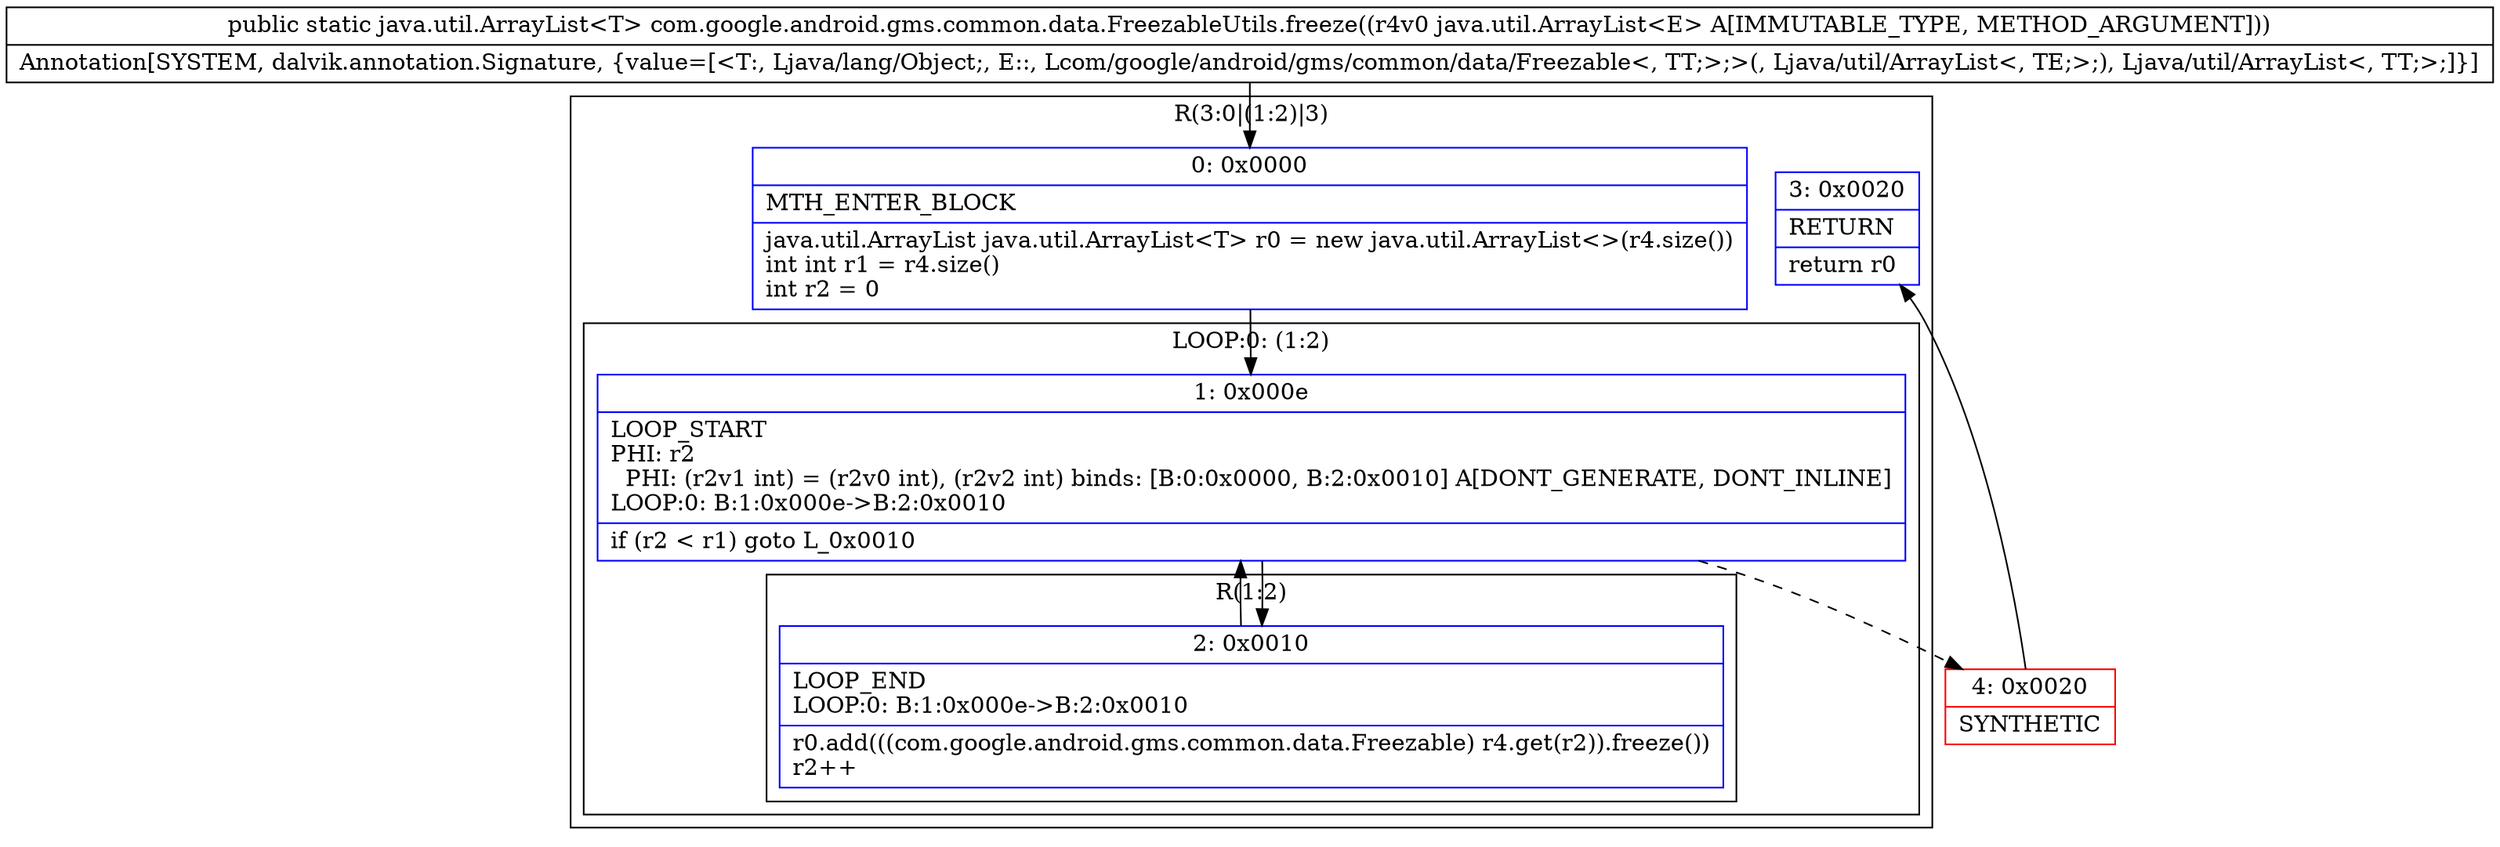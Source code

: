 digraph "CFG forcom.google.android.gms.common.data.FreezableUtils.freeze(Ljava\/util\/ArrayList;)Ljava\/util\/ArrayList;" {
subgraph cluster_Region_473067373 {
label = "R(3:0|(1:2)|3)";
node [shape=record,color=blue];
Node_0 [shape=record,label="{0\:\ 0x0000|MTH_ENTER_BLOCK\l|java.util.ArrayList java.util.ArrayList\<T\> r0 = new java.util.ArrayList\<\>(r4.size())\lint int r1 = r4.size()\lint r2 = 0\l}"];
subgraph cluster_LoopRegion_796881567 {
label = "LOOP:0: (1:2)";
node [shape=record,color=blue];
Node_1 [shape=record,label="{1\:\ 0x000e|LOOP_START\lPHI: r2 \l  PHI: (r2v1 int) = (r2v0 int), (r2v2 int) binds: [B:0:0x0000, B:2:0x0010] A[DONT_GENERATE, DONT_INLINE]\lLOOP:0: B:1:0x000e\-\>B:2:0x0010\l|if (r2 \< r1) goto L_0x0010\l}"];
subgraph cluster_Region_1004393868 {
label = "R(1:2)";
node [shape=record,color=blue];
Node_2 [shape=record,label="{2\:\ 0x0010|LOOP_END\lLOOP:0: B:1:0x000e\-\>B:2:0x0010\l|r0.add(((com.google.android.gms.common.data.Freezable) r4.get(r2)).freeze())\lr2++\l}"];
}
}
Node_3 [shape=record,label="{3\:\ 0x0020|RETURN\l|return r0\l}"];
}
Node_4 [shape=record,color=red,label="{4\:\ 0x0020|SYNTHETIC\l}"];
MethodNode[shape=record,label="{public static java.util.ArrayList\<T\> com.google.android.gms.common.data.FreezableUtils.freeze((r4v0 java.util.ArrayList\<E\> A[IMMUTABLE_TYPE, METHOD_ARGUMENT]))  | Annotation[SYSTEM, dalvik.annotation.Signature, \{value=[\<T:, Ljava\/lang\/Object;, E::, Lcom\/google\/android\/gms\/common\/data\/Freezable\<, TT;\>;\>(, Ljava\/util\/ArrayList\<, TE;\>;), Ljava\/util\/ArrayList\<, TT;\>;]\}]\l}"];
MethodNode -> Node_0;
Node_0 -> Node_1;
Node_1 -> Node_2;
Node_1 -> Node_4[style=dashed];
Node_2 -> Node_1;
Node_4 -> Node_3;
}

